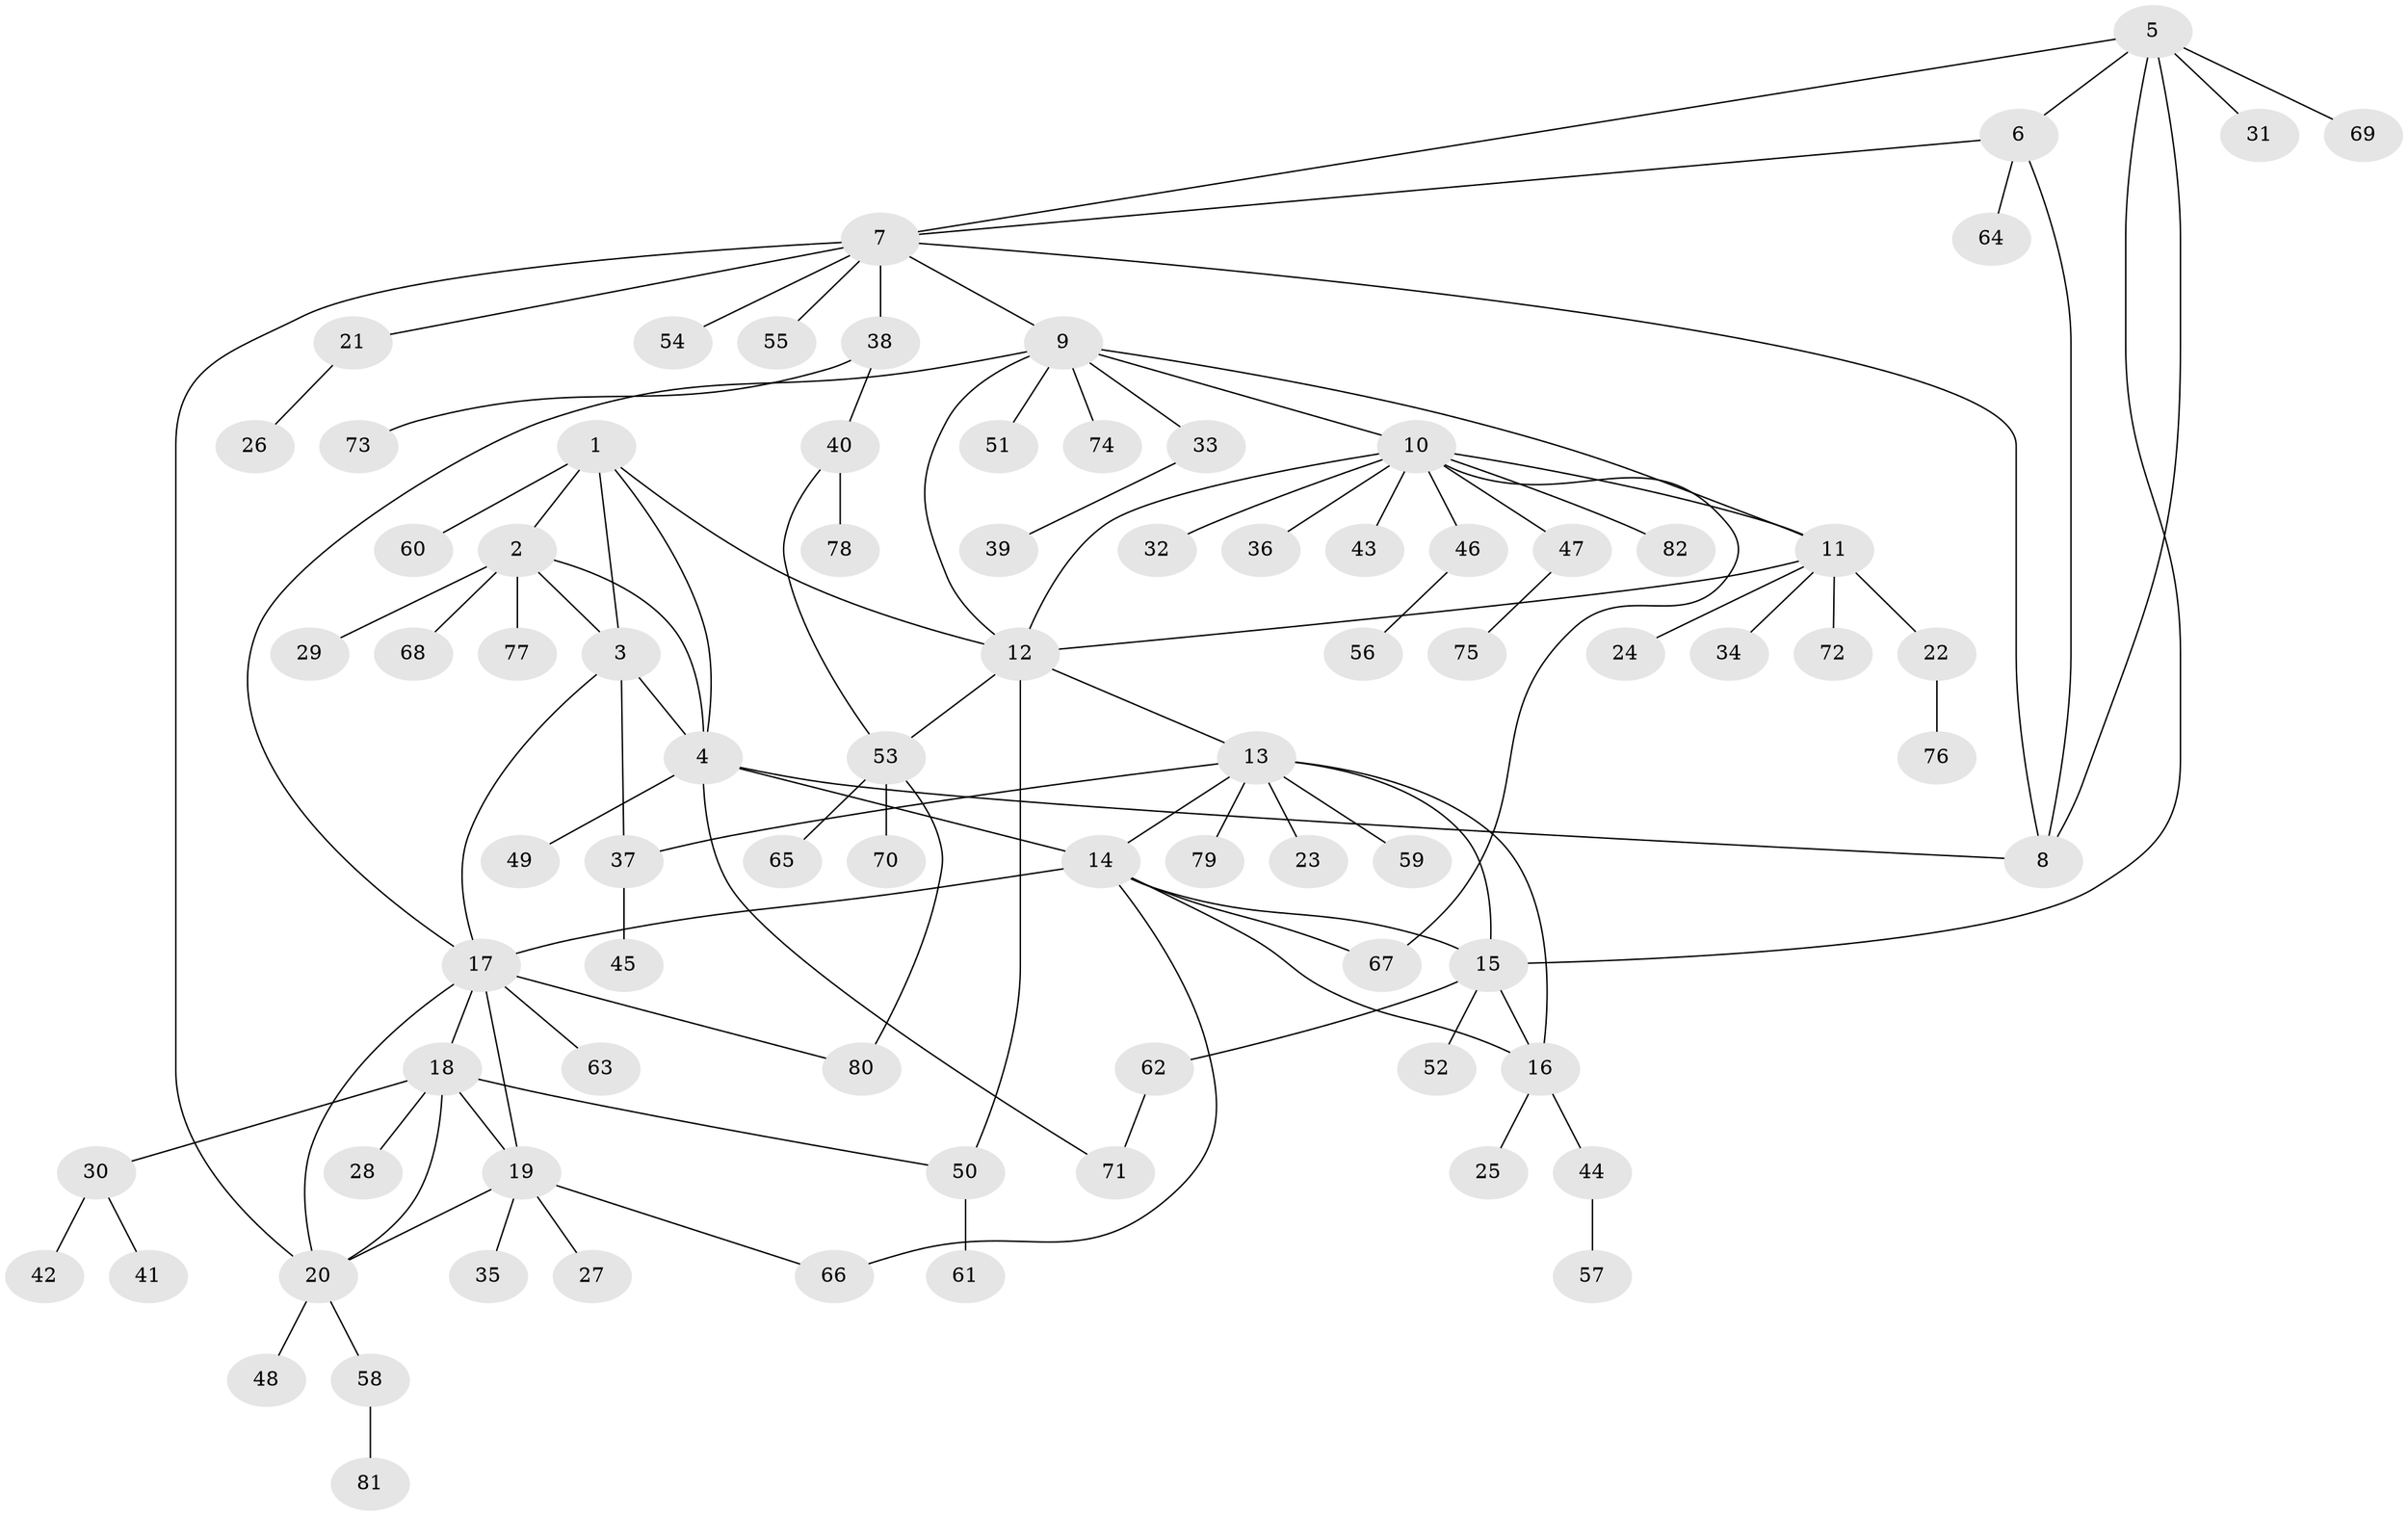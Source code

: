 // coarse degree distribution, {7: 0.08196721311475409, 10: 0.01639344262295082, 6: 0.04918032786885246, 8: 0.03278688524590164, 9: 0.03278688524590164, 5: 0.06557377049180328, 1: 0.6065573770491803, 2: 0.11475409836065574}
// Generated by graph-tools (version 1.1) at 2025/24/03/03/25 07:24:14]
// undirected, 82 vertices, 109 edges
graph export_dot {
graph [start="1"]
  node [color=gray90,style=filled];
  1;
  2;
  3;
  4;
  5;
  6;
  7;
  8;
  9;
  10;
  11;
  12;
  13;
  14;
  15;
  16;
  17;
  18;
  19;
  20;
  21;
  22;
  23;
  24;
  25;
  26;
  27;
  28;
  29;
  30;
  31;
  32;
  33;
  34;
  35;
  36;
  37;
  38;
  39;
  40;
  41;
  42;
  43;
  44;
  45;
  46;
  47;
  48;
  49;
  50;
  51;
  52;
  53;
  54;
  55;
  56;
  57;
  58;
  59;
  60;
  61;
  62;
  63;
  64;
  65;
  66;
  67;
  68;
  69;
  70;
  71;
  72;
  73;
  74;
  75;
  76;
  77;
  78;
  79;
  80;
  81;
  82;
  1 -- 2;
  1 -- 3;
  1 -- 4;
  1 -- 12;
  1 -- 60;
  2 -- 3;
  2 -- 4;
  2 -- 29;
  2 -- 68;
  2 -- 77;
  3 -- 4;
  3 -- 17;
  3 -- 37;
  4 -- 8;
  4 -- 14;
  4 -- 49;
  4 -- 71;
  5 -- 6;
  5 -- 7;
  5 -- 8;
  5 -- 15;
  5 -- 31;
  5 -- 69;
  6 -- 7;
  6 -- 8;
  6 -- 64;
  7 -- 8;
  7 -- 9;
  7 -- 20;
  7 -- 21;
  7 -- 38;
  7 -- 54;
  7 -- 55;
  9 -- 10;
  9 -- 11;
  9 -- 12;
  9 -- 17;
  9 -- 33;
  9 -- 51;
  9 -- 74;
  10 -- 11;
  10 -- 12;
  10 -- 32;
  10 -- 36;
  10 -- 43;
  10 -- 46;
  10 -- 47;
  10 -- 67;
  10 -- 82;
  11 -- 12;
  11 -- 22;
  11 -- 24;
  11 -- 34;
  11 -- 72;
  12 -- 13;
  12 -- 50;
  12 -- 53;
  13 -- 14;
  13 -- 15;
  13 -- 16;
  13 -- 23;
  13 -- 37;
  13 -- 59;
  13 -- 79;
  14 -- 15;
  14 -- 16;
  14 -- 17;
  14 -- 66;
  14 -- 67;
  15 -- 16;
  15 -- 52;
  15 -- 62;
  16 -- 25;
  16 -- 44;
  17 -- 18;
  17 -- 19;
  17 -- 20;
  17 -- 63;
  17 -- 80;
  18 -- 19;
  18 -- 20;
  18 -- 28;
  18 -- 30;
  18 -- 50;
  19 -- 20;
  19 -- 27;
  19 -- 35;
  19 -- 66;
  20 -- 48;
  20 -- 58;
  21 -- 26;
  22 -- 76;
  30 -- 41;
  30 -- 42;
  33 -- 39;
  37 -- 45;
  38 -- 40;
  38 -- 73;
  40 -- 53;
  40 -- 78;
  44 -- 57;
  46 -- 56;
  47 -- 75;
  50 -- 61;
  53 -- 65;
  53 -- 70;
  53 -- 80;
  58 -- 81;
  62 -- 71;
}

